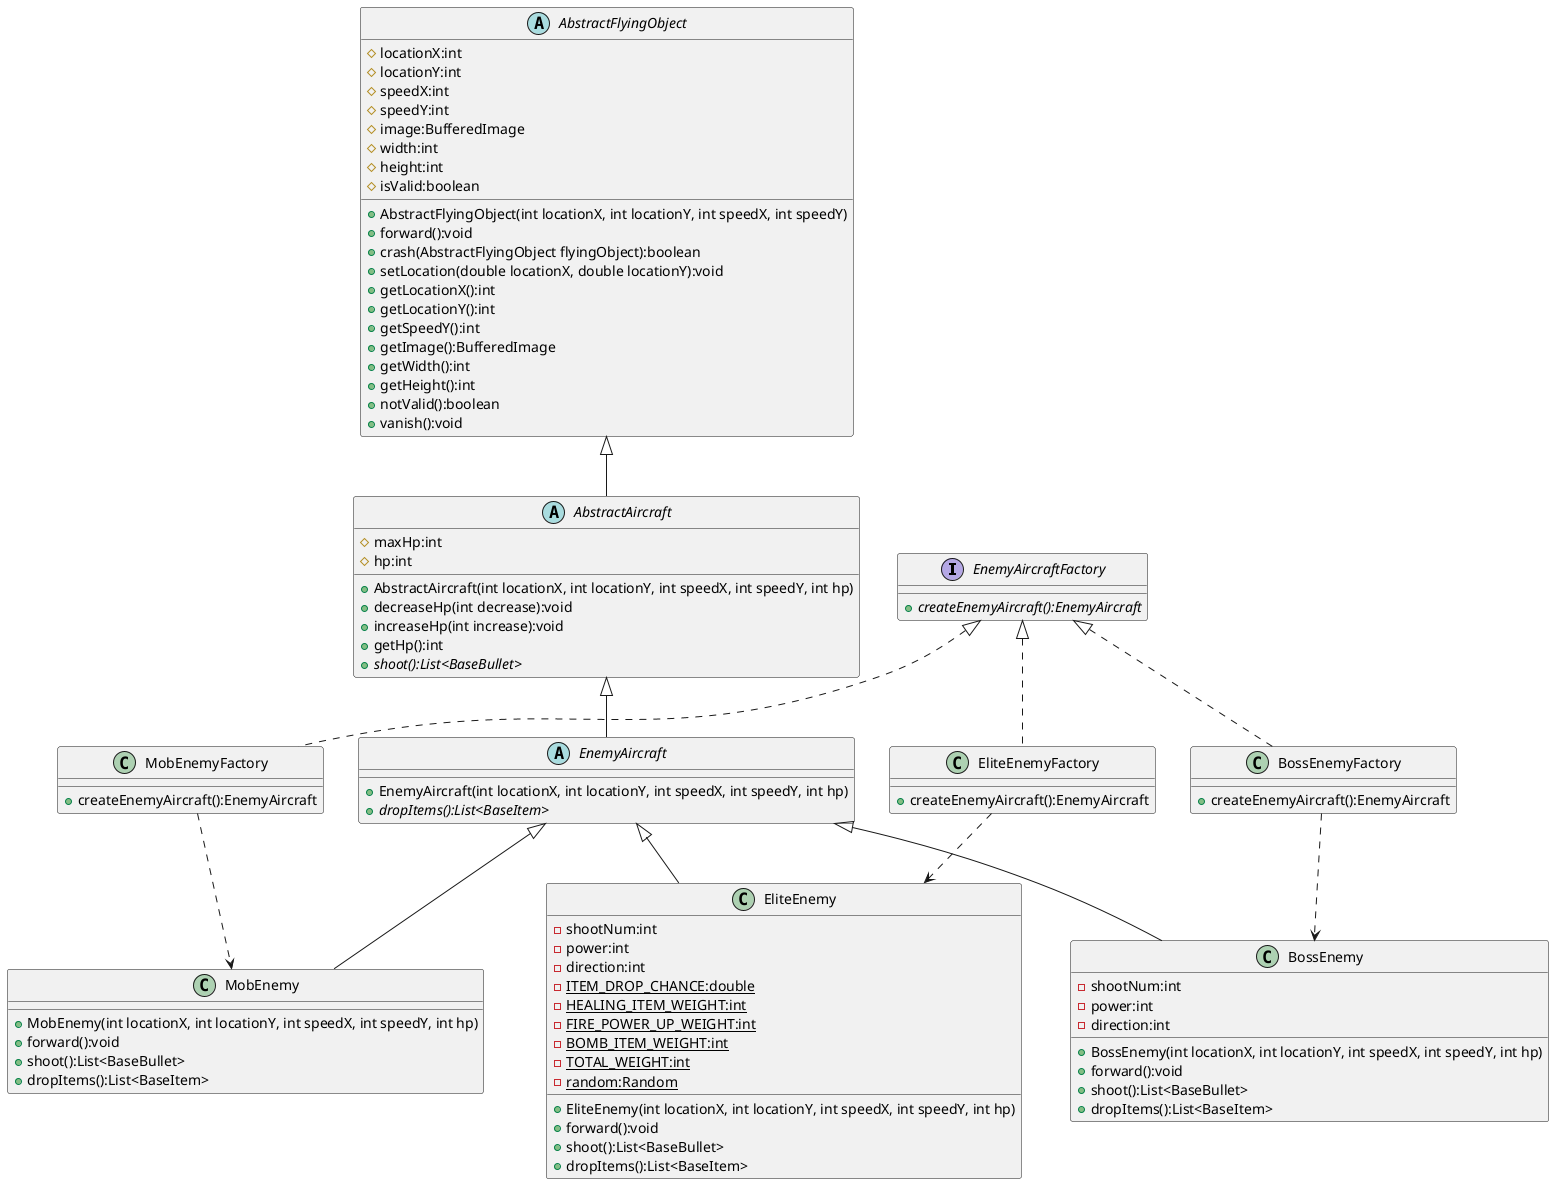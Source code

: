 @startuml
'https://plantuml.com/class-diagram

interface EnemyAircraftFactory
{
    + {abstract} createEnemyAircraft():EnemyAircraft
}

class MobEnemyFactory
{
    + createEnemyAircraft():EnemyAircraft
}

class EliteEnemyFactory
{
    + createEnemyAircraft():EnemyAircraft
}

class BossEnemyFactory
{
    + createEnemyAircraft():EnemyAircraft
}

EnemyAircraftFactory <|.. MobEnemyFactory
EnemyAircraftFactory <|.. EliteEnemyFactory
EnemyAircraftFactory <|.. BossEnemyFactory

MobEnemyFactory ..> MobEnemy
EliteEnemyFactory ..> EliteEnemy
BossEnemyFactory ..> BossEnemy

abstract class AbstractFlyingObject
{
    # locationX:int
    # locationY:int
    # speedX:int
    # speedY:int
    # image:BufferedImage
    # width:int
    # height:int
    # isValid:boolean

    + AbstractFlyingObject(int locationX, int locationY, int speedX, int speedY)
    + forward():void
    + crash(AbstractFlyingObject flyingObject):boolean
    + setLocation(double locationX, double locationY):void
    + getLocationX():int
    + getLocationY():int
    + getSpeedY():int
    + getImage():BufferedImage
    + getWidth():int
    + getHeight():int
    + notValid():boolean
    + vanish():void
}

abstract class AbstractAircraft
{
	# maxHp:int
    # hp:int
    + AbstractAircraft(int locationX, int locationY, int speedX, int speedY, int hp)
    + decreaseHp(int decrease):void
    + increaseHp(int increase):void
    + getHp():int
    + {abstract} shoot():List<BaseBullet>
 }

AbstractFlyingObject <|-- AbstractAircraft

abstract class EnemyAircraft {
    + EnemyAircraft(int locationX, int locationY, int speedX, int speedY, int hp)
    + {abstract} dropItems():List<BaseItem>
}

AbstractAircraft <|-- EnemyAircraft

class MobEnemy {
    + MobEnemy(int locationX, int locationY, int speedX, int speedY, int hp)
    + forward():void
    + shoot():List<BaseBullet>
    + dropItems():List<BaseItem>
}

class EliteEnemy {
    - shootNum:int
    - power:int
    - direction:int
    - {static} ITEM_DROP_CHANCE:double
    - {static} HEALING_ITEM_WEIGHT:int
    - {static} FIRE_POWER_UP_WEIGHT:int
    - {static} BOMB_ITEM_WEIGHT:int
    - {static} TOTAL_WEIGHT:int
    - {static} random:Random
    + EliteEnemy(int locationX, int locationY, int speedX, int speedY, int hp)
    + forward():void
    + shoot():List<BaseBullet>
    + dropItems():List<BaseItem>
}

class BossEnemy {
    - shootNum:int
    - power:int
    - direction:int
    + BossEnemy(int locationX, int locationY, int speedX, int speedY, int hp)
    + forward():void
    + shoot():List<BaseBullet>
    + dropItems():List<BaseItem>
}

EnemyAircraft <|-- MobEnemy
EnemyAircraft <|-- EliteEnemy
EnemyAircraft <|-- BossEnemy

@enduml